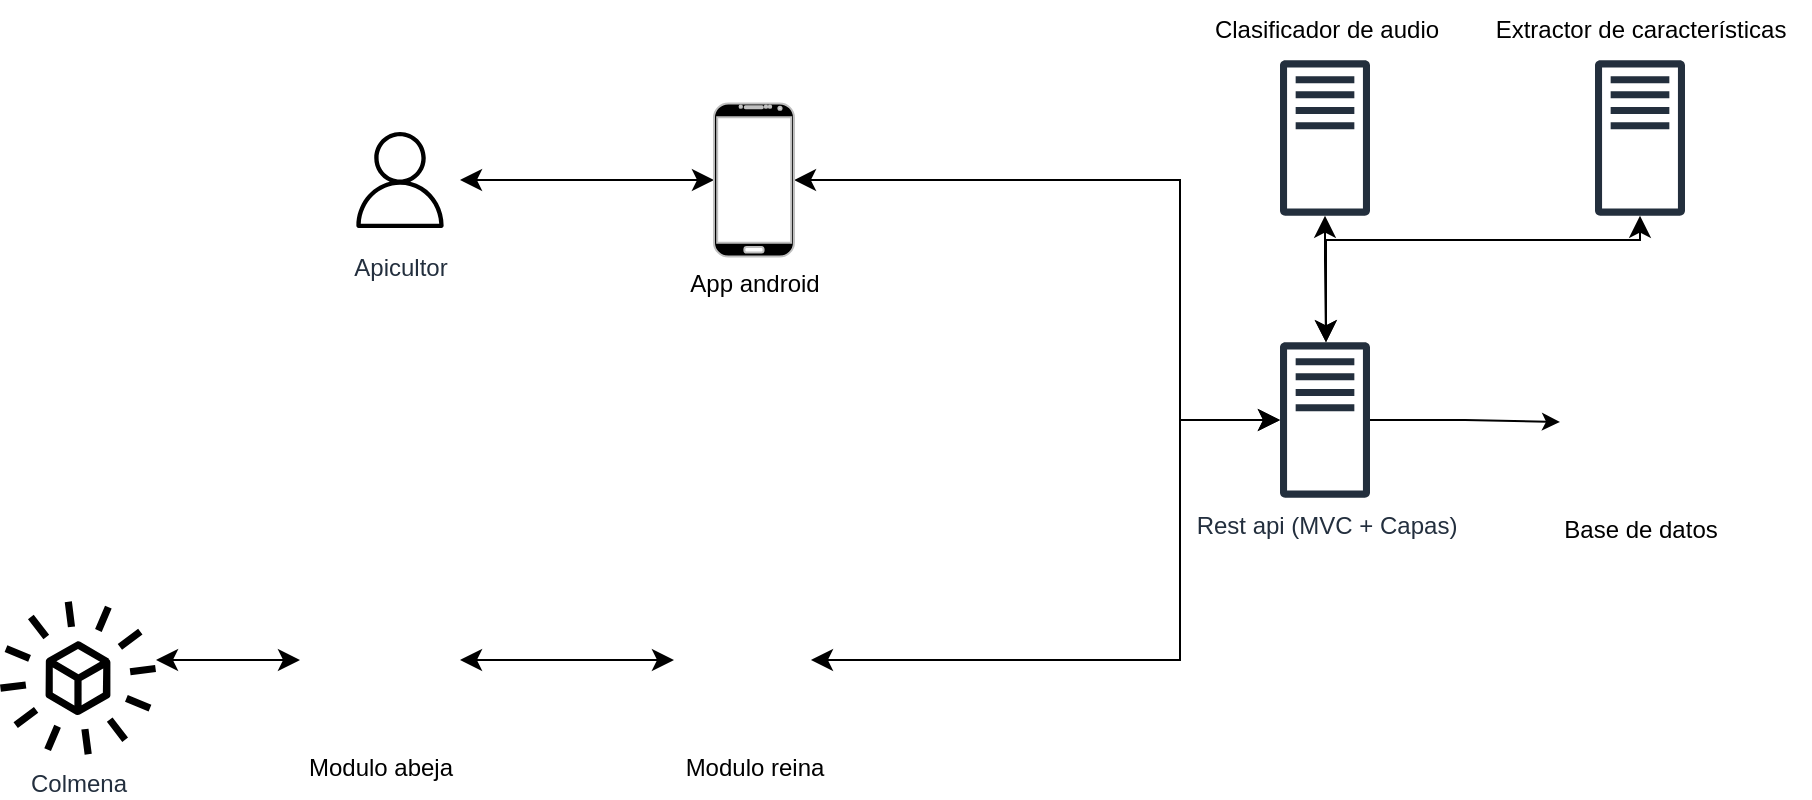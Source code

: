 <mxfile version="24.5.2" type="device">
  <diagram name="Page-1" id="1m2ktx-wfc9ujEYTZiuH">
    <mxGraphModel dx="1434" dy="738" grid="1" gridSize="10" guides="1" tooltips="1" connect="1" arrows="1" fold="1" page="1" pageScale="1" pageWidth="850" pageHeight="1100" math="0" shadow="0">
      <root>
        <mxCell id="0" />
        <mxCell id="1" parent="0" />
        <mxCell id="oWSvbuv1WdUVOlY-dgvM-37" style="edgeStyle=none;rounded=0;orthogonalLoop=1;jettySize=auto;html=1;strokeColor=default;align=center;verticalAlign=middle;fontFamily=Helvetica;fontSize=11;fontColor=default;labelBackgroundColor=default;startArrow=classic;startSize=8;endArrow=classic;endSize=8;" parent="1" source="oWSvbuv1WdUVOlY-dgvM-2" target="oWSvbuv1WdUVOlY-dgvM-14" edge="1">
          <mxGeometry relative="1" as="geometry" />
        </mxCell>
        <mxCell id="oWSvbuv1WdUVOlY-dgvM-2" value="Apicultor" style="sketch=0;outlineConnect=0;fontColor=#232F3E;gradientColor=none;strokeColor=#000000;fillColor=#ffffff;dashed=0;verticalLabelPosition=bottom;verticalAlign=top;align=center;html=1;fontSize=12;fontStyle=0;aspect=fixed;shape=mxgraph.aws4.resourceIcon;resIcon=mxgraph.aws4.user;" parent="1" vertex="1">
          <mxGeometry x="440" y="200" width="60" height="60" as="geometry" />
        </mxCell>
        <mxCell id="oWSvbuv1WdUVOlY-dgvM-38" style="edgeStyle=orthogonalEdgeStyle;rounded=0;orthogonalLoop=1;jettySize=auto;html=1;strokeColor=default;align=center;verticalAlign=middle;fontFamily=Helvetica;fontSize=11;fontColor=default;labelBackgroundColor=default;startArrow=classic;startSize=8;endArrow=classic;endSize=8;" parent="1" source="oWSvbuv1WdUVOlY-dgvM-14" target="oWSvbuv1WdUVOlY-dgvM-16" edge="1">
          <mxGeometry relative="1" as="geometry">
            <Array as="points">
              <mxPoint x="860" y="230" />
              <mxPoint x="860" y="350" />
            </Array>
          </mxGeometry>
        </mxCell>
        <mxCell id="oWSvbuv1WdUVOlY-dgvM-14" value="App android" style="verticalLabelPosition=bottom;verticalAlign=top;html=1;shadow=0;dashed=0;strokeWidth=1;shape=mxgraph.android.phone2;strokeColor=#c0c0c0;fillColor=#000000;" parent="1" vertex="1">
          <mxGeometry x="626.99" y="191.75" width="40" height="76.5" as="geometry" />
        </mxCell>
        <mxCell id="m6-3C5DM3iTElcbZLPsP-10" style="edgeStyle=orthogonalEdgeStyle;rounded=0;orthogonalLoop=1;jettySize=auto;html=1;" edge="1" parent="1" source="oWSvbuv1WdUVOlY-dgvM-16" target="oWSvbuv1WdUVOlY-dgvM-22">
          <mxGeometry relative="1" as="geometry" />
        </mxCell>
        <mxCell id="oWSvbuv1WdUVOlY-dgvM-16" value="Rest api (MVC + Capas)" style="sketch=0;outlineConnect=0;fontColor=#232F3E;gradientColor=none;fillColor=#232F3D;strokeColor=none;dashed=0;verticalLabelPosition=bottom;verticalAlign=top;align=center;html=1;fontSize=12;fontStyle=0;aspect=fixed;pointerEvents=1;shape=mxgraph.aws4.traditional_server;" parent="1" vertex="1">
          <mxGeometry x="910" y="311" width="45" height="78" as="geometry" />
        </mxCell>
        <mxCell id="oWSvbuv1WdUVOlY-dgvM-22" value="Base de datos" style="shape=image;html=1;verticalAlign=top;verticalLabelPosition=bottom;labelBackgroundColor=#ffffff;imageAspect=0;aspect=fixed;image=https://cdn0.iconfinder.com/data/icons/evericons-24px-vol-2/24/database-128.png" parent="1" vertex="1">
          <mxGeometry x="1050" y="311" width="80" height="80" as="geometry" />
        </mxCell>
        <mxCell id="oWSvbuv1WdUVOlY-dgvM-40" style="edgeStyle=orthogonalEdgeStyle;rounded=0;orthogonalLoop=1;jettySize=auto;html=1;strokeColor=default;align=center;verticalAlign=middle;fontFamily=Helvetica;fontSize=11;fontColor=default;labelBackgroundColor=default;startArrow=classic;startSize=8;endArrow=classic;endSize=8;" parent="1" target="oWSvbuv1WdUVOlY-dgvM-16" edge="1">
          <mxGeometry relative="1" as="geometry">
            <Array as="points">
              <mxPoint x="860" y="470" />
              <mxPoint x="860" y="350" />
            </Array>
            <mxPoint x="675.48" y="470" as="sourcePoint" />
          </mxGeometry>
        </mxCell>
        <mxCell id="oWSvbuv1WdUVOlY-dgvM-43" style="edgeStyle=orthogonalEdgeStyle;rounded=0;orthogonalLoop=1;jettySize=auto;html=1;strokeColor=default;align=center;verticalAlign=middle;fontFamily=Helvetica;fontSize=11;fontColor=default;labelBackgroundColor=default;startArrow=classic;startSize=8;endArrow=classic;endSize=8;" parent="1" source="oWSvbuv1WdUVOlY-dgvM-41" target="oWSvbuv1WdUVOlY-dgvM-16" edge="1">
          <mxGeometry relative="1" as="geometry">
            <Array as="points">
              <mxPoint x="933" y="270" />
              <mxPoint x="933" y="270" />
            </Array>
          </mxGeometry>
        </mxCell>
        <mxCell id="oWSvbuv1WdUVOlY-dgvM-41" value="" style="sketch=0;outlineConnect=0;fontColor=#232F3E;gradientColor=none;fillColor=#232F3D;strokeColor=none;dashed=0;verticalLabelPosition=bottom;verticalAlign=top;align=center;html=1;fontSize=12;fontStyle=0;aspect=fixed;pointerEvents=1;shape=mxgraph.aws4.traditional_server;" parent="1" vertex="1">
          <mxGeometry x="910" y="170" width="45" height="78" as="geometry" />
        </mxCell>
        <mxCell id="oWSvbuv1WdUVOlY-dgvM-44" value="&lt;font style=&quot;font-size: 12px;&quot;&gt;Clasificador de audio&lt;/font&gt;" style="text;html=1;align=center;verticalAlign=middle;resizable=0;points=[];autosize=1;strokeColor=none;fillColor=none;fontFamily=Helvetica;fontSize=11;fontColor=default;labelBackgroundColor=default;" parent="1" vertex="1">
          <mxGeometry x="862.5" y="140" width="140" height="30" as="geometry" />
        </mxCell>
        <mxCell id="m6-3C5DM3iTElcbZLPsP-1" value="" style="sketch=0;outlineConnect=0;fontColor=#232F3E;gradientColor=none;fillColor=#232F3D;strokeColor=none;dashed=0;verticalLabelPosition=bottom;verticalAlign=top;align=center;html=1;fontSize=12;fontStyle=0;aspect=fixed;pointerEvents=1;shape=mxgraph.aws4.traditional_server;" vertex="1" parent="1">
          <mxGeometry x="1067.5" y="170" width="45" height="78" as="geometry" />
        </mxCell>
        <mxCell id="m6-3C5DM3iTElcbZLPsP-2" value="&lt;font style=&quot;font-size: 12px;&quot;&gt;Extractor de características&lt;/font&gt;" style="text;html=1;align=center;verticalAlign=middle;resizable=0;points=[];autosize=1;strokeColor=none;fillColor=none;fontFamily=Helvetica;fontSize=11;fontColor=default;labelBackgroundColor=default;" vertex="1" parent="1">
          <mxGeometry x="1005" y="140" width="170" height="30" as="geometry" />
        </mxCell>
        <mxCell id="m6-3C5DM3iTElcbZLPsP-3" style="edgeStyle=orthogonalEdgeStyle;rounded=0;orthogonalLoop=1;jettySize=auto;html=1;strokeColor=default;align=center;verticalAlign=middle;fontFamily=Helvetica;fontSize=11;fontColor=default;labelBackgroundColor=default;startArrow=classic;startSize=8;endArrow=classic;endSize=8;" edge="1" parent="1" source="m6-3C5DM3iTElcbZLPsP-1" target="oWSvbuv1WdUVOlY-dgvM-16">
          <mxGeometry relative="1" as="geometry">
            <Array as="points">
              <mxPoint x="1090" y="260" />
              <mxPoint x="933" y="260" />
            </Array>
            <mxPoint x="943" y="258" as="sourcePoint" />
            <mxPoint x="943" y="321" as="targetPoint" />
          </mxGeometry>
        </mxCell>
        <mxCell id="m6-3C5DM3iTElcbZLPsP-5" value="Modulo abeja" style="shape=image;html=1;verticalAlign=top;verticalLabelPosition=bottom;labelBackgroundColor=#ffffff;imageAspect=0;aspect=fixed;image=https://cdn2.iconfinder.com/data/icons/electronic-13/480/3-electronic-arduino-chipset-icon-2-128.png" vertex="1" parent="1">
          <mxGeometry x="420" y="430" width="80" height="80" as="geometry" />
        </mxCell>
        <mxCell id="m6-3C5DM3iTElcbZLPsP-7" value="Modulo reina" style="shape=image;html=1;verticalAlign=top;verticalLabelPosition=bottom;labelBackgroundColor=#ffffff;imageAspect=0;aspect=fixed;image=https://cdn2.iconfinder.com/data/icons/electronic-13/480/3-electronic-arduino-chipset-icon-2-128.png" vertex="1" parent="1">
          <mxGeometry x="606.99" y="430" width="80" height="80" as="geometry" />
        </mxCell>
        <mxCell id="m6-3C5DM3iTElcbZLPsP-9" style="edgeStyle=orthogonalEdgeStyle;rounded=0;orthogonalLoop=1;jettySize=auto;html=1;strokeColor=default;align=center;verticalAlign=middle;fontFamily=Helvetica;fontSize=11;fontColor=default;labelBackgroundColor=default;startArrow=classic;startSize=8;endArrow=classic;endSize=8;" edge="1" parent="1" source="m6-3C5DM3iTElcbZLPsP-5" target="m6-3C5DM3iTElcbZLPsP-7">
          <mxGeometry relative="1" as="geometry">
            <Array as="points">
              <mxPoint x="540" y="470" />
              <mxPoint x="540" y="470" />
            </Array>
            <mxPoint x="257" y="380" as="sourcePoint" />
            <mxPoint x="500" y="500" as="targetPoint" />
          </mxGeometry>
        </mxCell>
        <mxCell id="m6-3C5DM3iTElcbZLPsP-11" value="Colmena" style="sketch=0;outlineConnect=0;fontColor=#232F3E;gradientColor=none;fillColor=#000000;strokeColor=none;dashed=0;verticalLabelPosition=bottom;verticalAlign=top;align=center;html=1;fontSize=12;fontStyle=0;aspect=fixed;pointerEvents=1;shape=mxgraph.aws4.eventbridge_saas_partner_event_bus_resource;" vertex="1" parent="1">
          <mxGeometry x="270" y="440" width="78" height="78" as="geometry" />
        </mxCell>
        <mxCell id="m6-3C5DM3iTElcbZLPsP-12" style="edgeStyle=orthogonalEdgeStyle;rounded=0;orthogonalLoop=1;jettySize=auto;html=1;strokeColor=default;align=center;verticalAlign=middle;fontFamily=Helvetica;fontSize=11;fontColor=default;labelBackgroundColor=default;startArrow=classic;startSize=8;endArrow=classic;endSize=8;" edge="1" parent="1" source="m6-3C5DM3iTElcbZLPsP-11" target="m6-3C5DM3iTElcbZLPsP-5">
          <mxGeometry relative="1" as="geometry">
            <Array as="points">
              <mxPoint x="380" y="470" />
              <mxPoint x="380" y="470" />
            </Array>
            <mxPoint x="333" y="400" as="sourcePoint" />
            <mxPoint x="440" y="400" as="targetPoint" />
          </mxGeometry>
        </mxCell>
      </root>
    </mxGraphModel>
  </diagram>
</mxfile>
